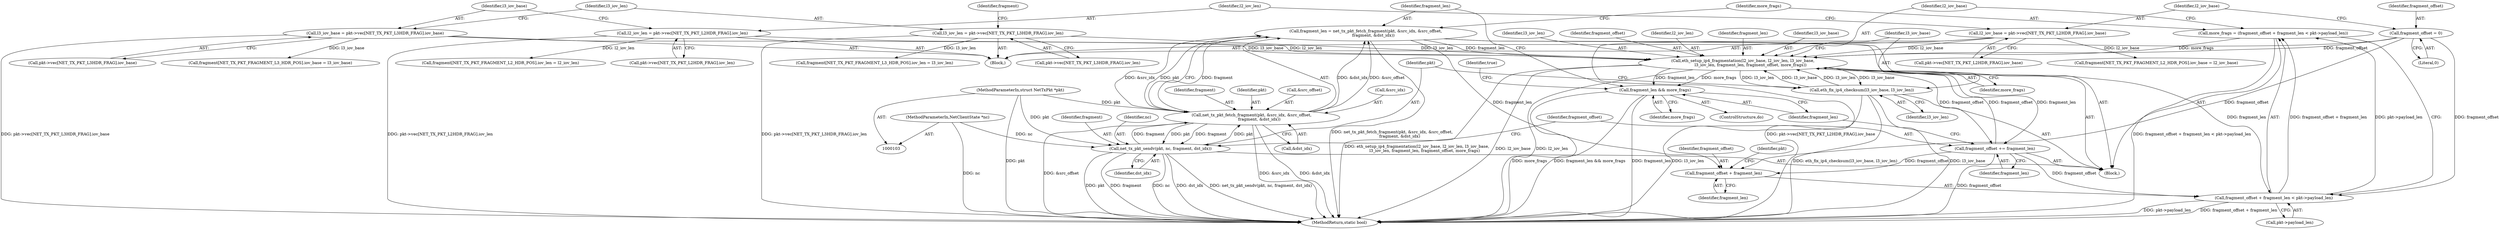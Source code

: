 digraph "0_qemu_ead315e43ea0c2ca3491209c6c8db8ce3f2bbe05@integer" {
"1000210" [label="(Call,more_frags = (fragment_offset + fragment_len < pkt->payload_len))"];
"1000212" [label="(Call,fragment_offset + fragment_len < pkt->payload_len)"];
"1000235" [label="(Call,fragment_offset += fragment_len)"];
"1000219" [label="(Call,eth_setup_ip4_fragmentation(l2_iov_base, l2_iov_len, l3_iov_base,\n            l3_iov_len, fragment_len, fragment_offset, more_frags))"];
"1000133" [label="(Call,l2_iov_base = pkt->vec[NET_TX_PKT_L2HDR_FRAG].iov_base)"];
"1000142" [label="(Call,l2_iov_len = pkt->vec[NET_TX_PKT_L2HDR_FRAG].iov_len)"];
"1000227" [label="(Call,eth_fix_ip4_checksum(l3_iov_base, l3_iov_len))"];
"1000151" [label="(Call,l3_iov_base = pkt->vec[NET_TX_PKT_L3HDR_FRAG].iov_base)"];
"1000160" [label="(Call,l3_iov_len = pkt->vec[NET_TX_PKT_L3HDR_FRAG].iov_len)"];
"1000199" [label="(Call,fragment_len = net_tx_pkt_fetch_fragment(pkt, &src_idx, &src_offset,\n            fragment, &dst_idx))"];
"1000201" [label="(Call,net_tx_pkt_fetch_fragment(pkt, &src_idx, &src_offset,\n            fragment, &dst_idx))"];
"1000230" [label="(Call,net_tx_pkt_sendv(pkt, nc, fragment, dst_idx))"];
"1000104" [label="(MethodParameterIn,struct NetTxPkt *pkt)"];
"1000105" [label="(MethodParameterIn,NetClientState *nc)"];
"1000130" [label="(Call,fragment_offset = 0)"];
"1000210" [label="(Call,more_frags = (fragment_offset + fragment_len < pkt->payload_len))"];
"1000213" [label="(Call,fragment_offset + fragment_len)"];
"1000238" [label="(Call,fragment_len && more_frags)"];
"1000160" [label="(Call,l3_iov_len = pkt->vec[NET_TX_PKT_L3HDR_FRAG].iov_len)"];
"1000223" [label="(Identifier,l3_iov_len)"];
"1000208" [label="(Call,&dst_idx)"];
"1000104" [label="(MethodParameterIn,struct NetTxPkt *pkt)"];
"1000153" [label="(Call,pkt->vec[NET_TX_PKT_L3HDR_FRAG].iov_base)"];
"1000236" [label="(Identifier,fragment_offset)"];
"1000228" [label="(Identifier,l3_iov_base)"];
"1000151" [label="(Call,l3_iov_base = pkt->vec[NET_TX_PKT_L3HDR_FRAG].iov_base)"];
"1000211" [label="(Identifier,more_frags)"];
"1000230" [label="(Call,net_tx_pkt_sendv(pkt, nc, fragment, dst_idx))"];
"1000207" [label="(Identifier,fragment)"];
"1000216" [label="(Call,pkt->payload_len)"];
"1000225" [label="(Identifier,fragment_offset)"];
"1000233" [label="(Identifier,fragment)"];
"1000172" [label="(Identifier,fragment)"];
"1000183" [label="(Call,fragment[NET_TX_PKT_FRAGMENT_L3_HDR_POS].iov_base = l3_iov_base)"];
"1000239" [label="(Identifier,fragment_len)"];
"1000231" [label="(Identifier,pkt)"];
"1000232" [label="(Identifier,nc)"];
"1000201" [label="(Call,net_tx_pkt_fetch_fragment(pkt, &src_idx, &src_offset,\n            fragment, &dst_idx))"];
"1000106" [label="(Block,)"];
"1000130" [label="(Call,fragment_offset = 0)"];
"1000234" [label="(Identifier,dst_idx)"];
"1000105" [label="(MethodParameterIn,NetClientState *nc)"];
"1000221" [label="(Identifier,l2_iov_len)"];
"1000132" [label="(Literal,0)"];
"1000162" [label="(Call,pkt->vec[NET_TX_PKT_L3HDR_FRAG].iov_len)"];
"1000202" [label="(Identifier,pkt)"];
"1000235" [label="(Call,fragment_offset += fragment_len)"];
"1000219" [label="(Call,eth_setup_ip4_fragmentation(l2_iov_base, l2_iov_len, l3_iov_base,\n            l3_iov_len, fragment_len, fragment_offset, more_frags))"];
"1000169" [label="(Call,fragment[NET_TX_PKT_FRAGMENT_L2_HDR_POS].iov_base = l2_iov_base)"];
"1000220" [label="(Identifier,l2_iov_base)"];
"1000198" [label="(Block,)"];
"1000238" [label="(Call,fragment_len && more_frags)"];
"1000176" [label="(Call,fragment[NET_TX_PKT_FRAGMENT_L2_HDR_POS].iov_len = l2_iov_len)"];
"1000161" [label="(Identifier,l3_iov_len)"];
"1000131" [label="(Identifier,fragment_offset)"];
"1000135" [label="(Call,pkt->vec[NET_TX_PKT_L2HDR_FRAG].iov_base)"];
"1000199" [label="(Call,fragment_len = net_tx_pkt_fetch_fragment(pkt, &src_idx, &src_offset,\n            fragment, &dst_idx))"];
"1000215" [label="(Identifier,fragment_len)"];
"1000205" [label="(Call,&src_offset)"];
"1000242" [label="(Identifier,true)"];
"1000200" [label="(Identifier,fragment_len)"];
"1000214" [label="(Identifier,fragment_offset)"];
"1000212" [label="(Call,fragment_offset + fragment_len < pkt->payload_len)"];
"1000133" [label="(Call,l2_iov_base = pkt->vec[NET_TX_PKT_L2HDR_FRAG].iov_base)"];
"1000227" [label="(Call,eth_fix_ip4_checksum(l3_iov_base, l3_iov_len))"];
"1000197" [label="(ControlStructure,do)"];
"1000210" [label="(Call,more_frags = (fragment_offset + fragment_len < pkt->payload_len))"];
"1000237" [label="(Identifier,fragment_len)"];
"1000144" [label="(Call,pkt->vec[NET_TX_PKT_L2HDR_FRAG].iov_len)"];
"1000142" [label="(Call,l2_iov_len = pkt->vec[NET_TX_PKT_L2HDR_FRAG].iov_len)"];
"1000226" [label="(Identifier,more_frags)"];
"1000229" [label="(Identifier,l3_iov_len)"];
"1000213" [label="(Call,fragment_offset + fragment_len)"];
"1000217" [label="(Identifier,pkt)"];
"1000224" [label="(Identifier,fragment_len)"];
"1000203" [label="(Call,&src_idx)"];
"1000152" [label="(Identifier,l3_iov_base)"];
"1000243" [label="(MethodReturn,static bool)"];
"1000143" [label="(Identifier,l2_iov_len)"];
"1000240" [label="(Identifier,more_frags)"];
"1000190" [label="(Call,fragment[NET_TX_PKT_FRAGMENT_L3_HDR_POS].iov_len = l3_iov_len)"];
"1000222" [label="(Identifier,l3_iov_base)"];
"1000134" [label="(Identifier,l2_iov_base)"];
"1000210" -> "1000198"  [label="AST: "];
"1000210" -> "1000212"  [label="CFG: "];
"1000211" -> "1000210"  [label="AST: "];
"1000212" -> "1000210"  [label="AST: "];
"1000220" -> "1000210"  [label="CFG: "];
"1000210" -> "1000243"  [label="DDG: fragment_offset + fragment_len < pkt->payload_len"];
"1000212" -> "1000210"  [label="DDG: fragment_offset + fragment_len"];
"1000212" -> "1000210"  [label="DDG: pkt->payload_len"];
"1000210" -> "1000219"  [label="DDG: more_frags"];
"1000212" -> "1000216"  [label="CFG: "];
"1000213" -> "1000212"  [label="AST: "];
"1000216" -> "1000212"  [label="AST: "];
"1000212" -> "1000243"  [label="DDG: pkt->payload_len"];
"1000212" -> "1000243"  [label="DDG: fragment_offset + fragment_len"];
"1000235" -> "1000212"  [label="DDG: fragment_offset"];
"1000130" -> "1000212"  [label="DDG: fragment_offset"];
"1000199" -> "1000212"  [label="DDG: fragment_len"];
"1000235" -> "1000198"  [label="AST: "];
"1000235" -> "1000237"  [label="CFG: "];
"1000236" -> "1000235"  [label="AST: "];
"1000237" -> "1000235"  [label="AST: "];
"1000239" -> "1000235"  [label="CFG: "];
"1000235" -> "1000243"  [label="DDG: fragment_offset"];
"1000235" -> "1000213"  [label="DDG: fragment_offset"];
"1000235" -> "1000219"  [label="DDG: fragment_offset"];
"1000219" -> "1000235"  [label="DDG: fragment_len"];
"1000219" -> "1000235"  [label="DDG: fragment_offset"];
"1000219" -> "1000198"  [label="AST: "];
"1000219" -> "1000226"  [label="CFG: "];
"1000220" -> "1000219"  [label="AST: "];
"1000221" -> "1000219"  [label="AST: "];
"1000222" -> "1000219"  [label="AST: "];
"1000223" -> "1000219"  [label="AST: "];
"1000224" -> "1000219"  [label="AST: "];
"1000225" -> "1000219"  [label="AST: "];
"1000226" -> "1000219"  [label="AST: "];
"1000228" -> "1000219"  [label="CFG: "];
"1000219" -> "1000243"  [label="DDG: l2_iov_len"];
"1000219" -> "1000243"  [label="DDG: eth_setup_ip4_fragmentation(l2_iov_base, l2_iov_len, l3_iov_base,\n            l3_iov_len, fragment_len, fragment_offset, more_frags)"];
"1000219" -> "1000243"  [label="DDG: l2_iov_base"];
"1000133" -> "1000219"  [label="DDG: l2_iov_base"];
"1000142" -> "1000219"  [label="DDG: l2_iov_len"];
"1000227" -> "1000219"  [label="DDG: l3_iov_base"];
"1000227" -> "1000219"  [label="DDG: l3_iov_len"];
"1000151" -> "1000219"  [label="DDG: l3_iov_base"];
"1000160" -> "1000219"  [label="DDG: l3_iov_len"];
"1000199" -> "1000219"  [label="DDG: fragment_len"];
"1000130" -> "1000219"  [label="DDG: fragment_offset"];
"1000219" -> "1000227"  [label="DDG: l3_iov_base"];
"1000219" -> "1000227"  [label="DDG: l3_iov_len"];
"1000219" -> "1000238"  [label="DDG: fragment_len"];
"1000219" -> "1000238"  [label="DDG: more_frags"];
"1000133" -> "1000106"  [label="AST: "];
"1000133" -> "1000135"  [label="CFG: "];
"1000134" -> "1000133"  [label="AST: "];
"1000135" -> "1000133"  [label="AST: "];
"1000143" -> "1000133"  [label="CFG: "];
"1000133" -> "1000243"  [label="DDG: pkt->vec[NET_TX_PKT_L2HDR_FRAG].iov_base"];
"1000133" -> "1000169"  [label="DDG: l2_iov_base"];
"1000142" -> "1000106"  [label="AST: "];
"1000142" -> "1000144"  [label="CFG: "];
"1000143" -> "1000142"  [label="AST: "];
"1000144" -> "1000142"  [label="AST: "];
"1000152" -> "1000142"  [label="CFG: "];
"1000142" -> "1000243"  [label="DDG: pkt->vec[NET_TX_PKT_L2HDR_FRAG].iov_len"];
"1000142" -> "1000176"  [label="DDG: l2_iov_len"];
"1000227" -> "1000198"  [label="AST: "];
"1000227" -> "1000229"  [label="CFG: "];
"1000228" -> "1000227"  [label="AST: "];
"1000229" -> "1000227"  [label="AST: "];
"1000231" -> "1000227"  [label="CFG: "];
"1000227" -> "1000243"  [label="DDG: eth_fix_ip4_checksum(l3_iov_base, l3_iov_len)"];
"1000227" -> "1000243"  [label="DDG: l3_iov_base"];
"1000227" -> "1000243"  [label="DDG: l3_iov_len"];
"1000151" -> "1000106"  [label="AST: "];
"1000151" -> "1000153"  [label="CFG: "];
"1000152" -> "1000151"  [label="AST: "];
"1000153" -> "1000151"  [label="AST: "];
"1000161" -> "1000151"  [label="CFG: "];
"1000151" -> "1000243"  [label="DDG: pkt->vec[NET_TX_PKT_L3HDR_FRAG].iov_base"];
"1000151" -> "1000183"  [label="DDG: l3_iov_base"];
"1000160" -> "1000106"  [label="AST: "];
"1000160" -> "1000162"  [label="CFG: "];
"1000161" -> "1000160"  [label="AST: "];
"1000162" -> "1000160"  [label="AST: "];
"1000172" -> "1000160"  [label="CFG: "];
"1000160" -> "1000243"  [label="DDG: pkt->vec[NET_TX_PKT_L3HDR_FRAG].iov_len"];
"1000160" -> "1000190"  [label="DDG: l3_iov_len"];
"1000199" -> "1000198"  [label="AST: "];
"1000199" -> "1000201"  [label="CFG: "];
"1000200" -> "1000199"  [label="AST: "];
"1000201" -> "1000199"  [label="AST: "];
"1000211" -> "1000199"  [label="CFG: "];
"1000199" -> "1000243"  [label="DDG: net_tx_pkt_fetch_fragment(pkt, &src_idx, &src_offset,\n            fragment, &dst_idx)"];
"1000201" -> "1000199"  [label="DDG: &dst_idx"];
"1000201" -> "1000199"  [label="DDG: &src_offset"];
"1000201" -> "1000199"  [label="DDG: fragment"];
"1000201" -> "1000199"  [label="DDG: &src_idx"];
"1000201" -> "1000199"  [label="DDG: pkt"];
"1000199" -> "1000213"  [label="DDG: fragment_len"];
"1000201" -> "1000208"  [label="CFG: "];
"1000202" -> "1000201"  [label="AST: "];
"1000203" -> "1000201"  [label="AST: "];
"1000205" -> "1000201"  [label="AST: "];
"1000207" -> "1000201"  [label="AST: "];
"1000208" -> "1000201"  [label="AST: "];
"1000201" -> "1000243"  [label="DDG: &src_offset"];
"1000201" -> "1000243"  [label="DDG: &src_idx"];
"1000201" -> "1000243"  [label="DDG: &dst_idx"];
"1000230" -> "1000201"  [label="DDG: pkt"];
"1000230" -> "1000201"  [label="DDG: fragment"];
"1000104" -> "1000201"  [label="DDG: pkt"];
"1000201" -> "1000230"  [label="DDG: pkt"];
"1000201" -> "1000230"  [label="DDG: fragment"];
"1000230" -> "1000198"  [label="AST: "];
"1000230" -> "1000234"  [label="CFG: "];
"1000231" -> "1000230"  [label="AST: "];
"1000232" -> "1000230"  [label="AST: "];
"1000233" -> "1000230"  [label="AST: "];
"1000234" -> "1000230"  [label="AST: "];
"1000236" -> "1000230"  [label="CFG: "];
"1000230" -> "1000243"  [label="DDG: pkt"];
"1000230" -> "1000243"  [label="DDG: fragment"];
"1000230" -> "1000243"  [label="DDG: nc"];
"1000230" -> "1000243"  [label="DDG: dst_idx"];
"1000230" -> "1000243"  [label="DDG: net_tx_pkt_sendv(pkt, nc, fragment, dst_idx)"];
"1000104" -> "1000230"  [label="DDG: pkt"];
"1000105" -> "1000230"  [label="DDG: nc"];
"1000104" -> "1000103"  [label="AST: "];
"1000104" -> "1000243"  [label="DDG: pkt"];
"1000105" -> "1000103"  [label="AST: "];
"1000105" -> "1000243"  [label="DDG: nc"];
"1000130" -> "1000106"  [label="AST: "];
"1000130" -> "1000132"  [label="CFG: "];
"1000131" -> "1000130"  [label="AST: "];
"1000132" -> "1000130"  [label="AST: "];
"1000134" -> "1000130"  [label="CFG: "];
"1000130" -> "1000213"  [label="DDG: fragment_offset"];
"1000213" -> "1000215"  [label="CFG: "];
"1000214" -> "1000213"  [label="AST: "];
"1000215" -> "1000213"  [label="AST: "];
"1000217" -> "1000213"  [label="CFG: "];
"1000238" -> "1000197"  [label="AST: "];
"1000238" -> "1000239"  [label="CFG: "];
"1000238" -> "1000240"  [label="CFG: "];
"1000239" -> "1000238"  [label="AST: "];
"1000240" -> "1000238"  [label="AST: "];
"1000200" -> "1000238"  [label="CFG: "];
"1000242" -> "1000238"  [label="CFG: "];
"1000238" -> "1000243"  [label="DDG: fragment_len"];
"1000238" -> "1000243"  [label="DDG: more_frags"];
"1000238" -> "1000243"  [label="DDG: fragment_len && more_frags"];
}
